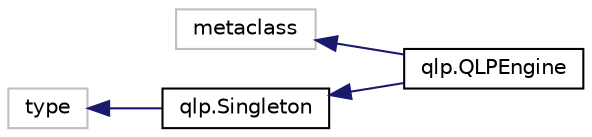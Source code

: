 digraph "Graphical Class Hierarchy"
{
 // LATEX_PDF_SIZE
  edge [fontname="Helvetica",fontsize="10",labelfontname="Helvetica",labelfontsize="10"];
  node [fontname="Helvetica",fontsize="10",shape=record];
  rankdir="LR";
  Node4 [label="metaclass",height=0.2,width=0.4,color="grey75", fillcolor="white", style="filled",tooltip=" "];
  Node4 -> Node0 [dir="back",color="midnightblue",fontsize="10",style="solid",fontname="Helvetica"];
  Node0 [label="qlp.QLPEngine",height=0.2,width=0.4,color="black", fillcolor="white", style="filled",URL="$classqlp_1_1QLPEngine.html",tooltip=" "];
  Node11 [label="type",height=0.2,width=0.4,color="grey75", fillcolor="white", style="filled",tooltip=" "];
  Node11 -> Node12 [dir="back",color="midnightblue",fontsize="10",style="solid",fontname="Helvetica"];
  Node12 [label="qlp.Singleton",height=0.2,width=0.4,color="black", fillcolor="white", style="filled",URL="$classqlp_1_1Singleton.html",tooltip=" "];
  Node12 -> Node0 [dir="back",color="midnightblue",fontsize="10",style="solid",fontname="Helvetica"];
}
